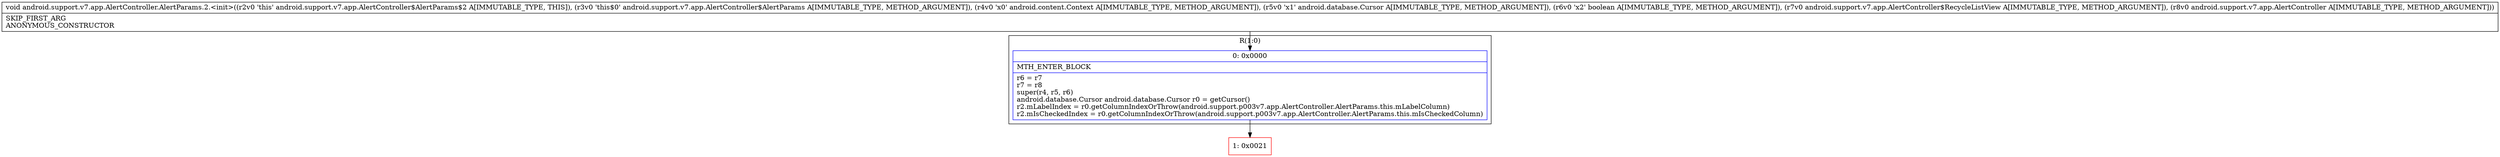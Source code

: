 digraph "CFG forandroid.support.v7.app.AlertController.AlertParams.2.\<init\>(Landroid\/support\/v7\/app\/AlertController$AlertParams;Landroid\/content\/Context;Landroid\/database\/Cursor;ZLandroid\/support\/v7\/app\/AlertController$RecycleListView;Landroid\/support\/v7\/app\/AlertController;)V" {
subgraph cluster_Region_1613896356 {
label = "R(1:0)";
node [shape=record,color=blue];
Node_0 [shape=record,label="{0\:\ 0x0000|MTH_ENTER_BLOCK\l|r6 = r7\lr7 = r8\lsuper(r4, r5, r6)\landroid.database.Cursor android.database.Cursor r0 = getCursor()\lr2.mLabelIndex = r0.getColumnIndexOrThrow(android.support.p003v7.app.AlertController.AlertParams.this.mLabelColumn)\lr2.mIsCheckedIndex = r0.getColumnIndexOrThrow(android.support.p003v7.app.AlertController.AlertParams.this.mIsCheckedColumn)\l}"];
}
Node_1 [shape=record,color=red,label="{1\:\ 0x0021}"];
MethodNode[shape=record,label="{void android.support.v7.app.AlertController.AlertParams.2.\<init\>((r2v0 'this' android.support.v7.app.AlertController$AlertParams$2 A[IMMUTABLE_TYPE, THIS]), (r3v0 'this$0' android.support.v7.app.AlertController$AlertParams A[IMMUTABLE_TYPE, METHOD_ARGUMENT]), (r4v0 'x0' android.content.Context A[IMMUTABLE_TYPE, METHOD_ARGUMENT]), (r5v0 'x1' android.database.Cursor A[IMMUTABLE_TYPE, METHOD_ARGUMENT]), (r6v0 'x2' boolean A[IMMUTABLE_TYPE, METHOD_ARGUMENT]), (r7v0 android.support.v7.app.AlertController$RecycleListView A[IMMUTABLE_TYPE, METHOD_ARGUMENT]), (r8v0 android.support.v7.app.AlertController A[IMMUTABLE_TYPE, METHOD_ARGUMENT]))  | SKIP_FIRST_ARG\lANONYMOUS_CONSTRUCTOR\l}"];
MethodNode -> Node_0;
Node_0 -> Node_1;
}

